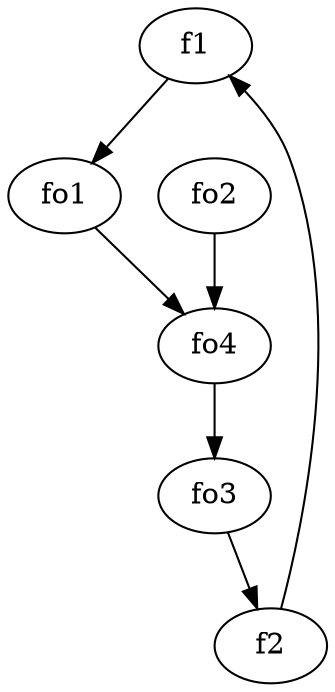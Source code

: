 strict digraph  {
f1;
f2;
fo1;
fo2;
fo3;
fo4;
f1 -> fo1  [weight=2];
f2 -> f1  [weight=2];
fo1 -> fo4  [weight=2];
fo2 -> fo4  [weight=2];
fo3 -> f2  [weight=2];
fo4 -> fo3  [weight=2];
}
